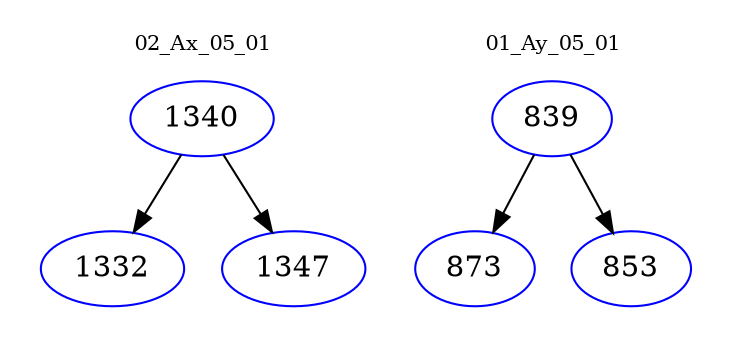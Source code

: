 digraph{
subgraph cluster_0 {
color = white
label = "02_Ax_05_01";
fontsize=10;
T0_1340 [label="1340", color="blue"]
T0_1340 -> T0_1332 [color="black"]
T0_1332 [label="1332", color="blue"]
T0_1340 -> T0_1347 [color="black"]
T0_1347 [label="1347", color="blue"]
}
subgraph cluster_1 {
color = white
label = "01_Ay_05_01";
fontsize=10;
T1_839 [label="839", color="blue"]
T1_839 -> T1_873 [color="black"]
T1_873 [label="873", color="blue"]
T1_839 -> T1_853 [color="black"]
T1_853 [label="853", color="blue"]
}
}
